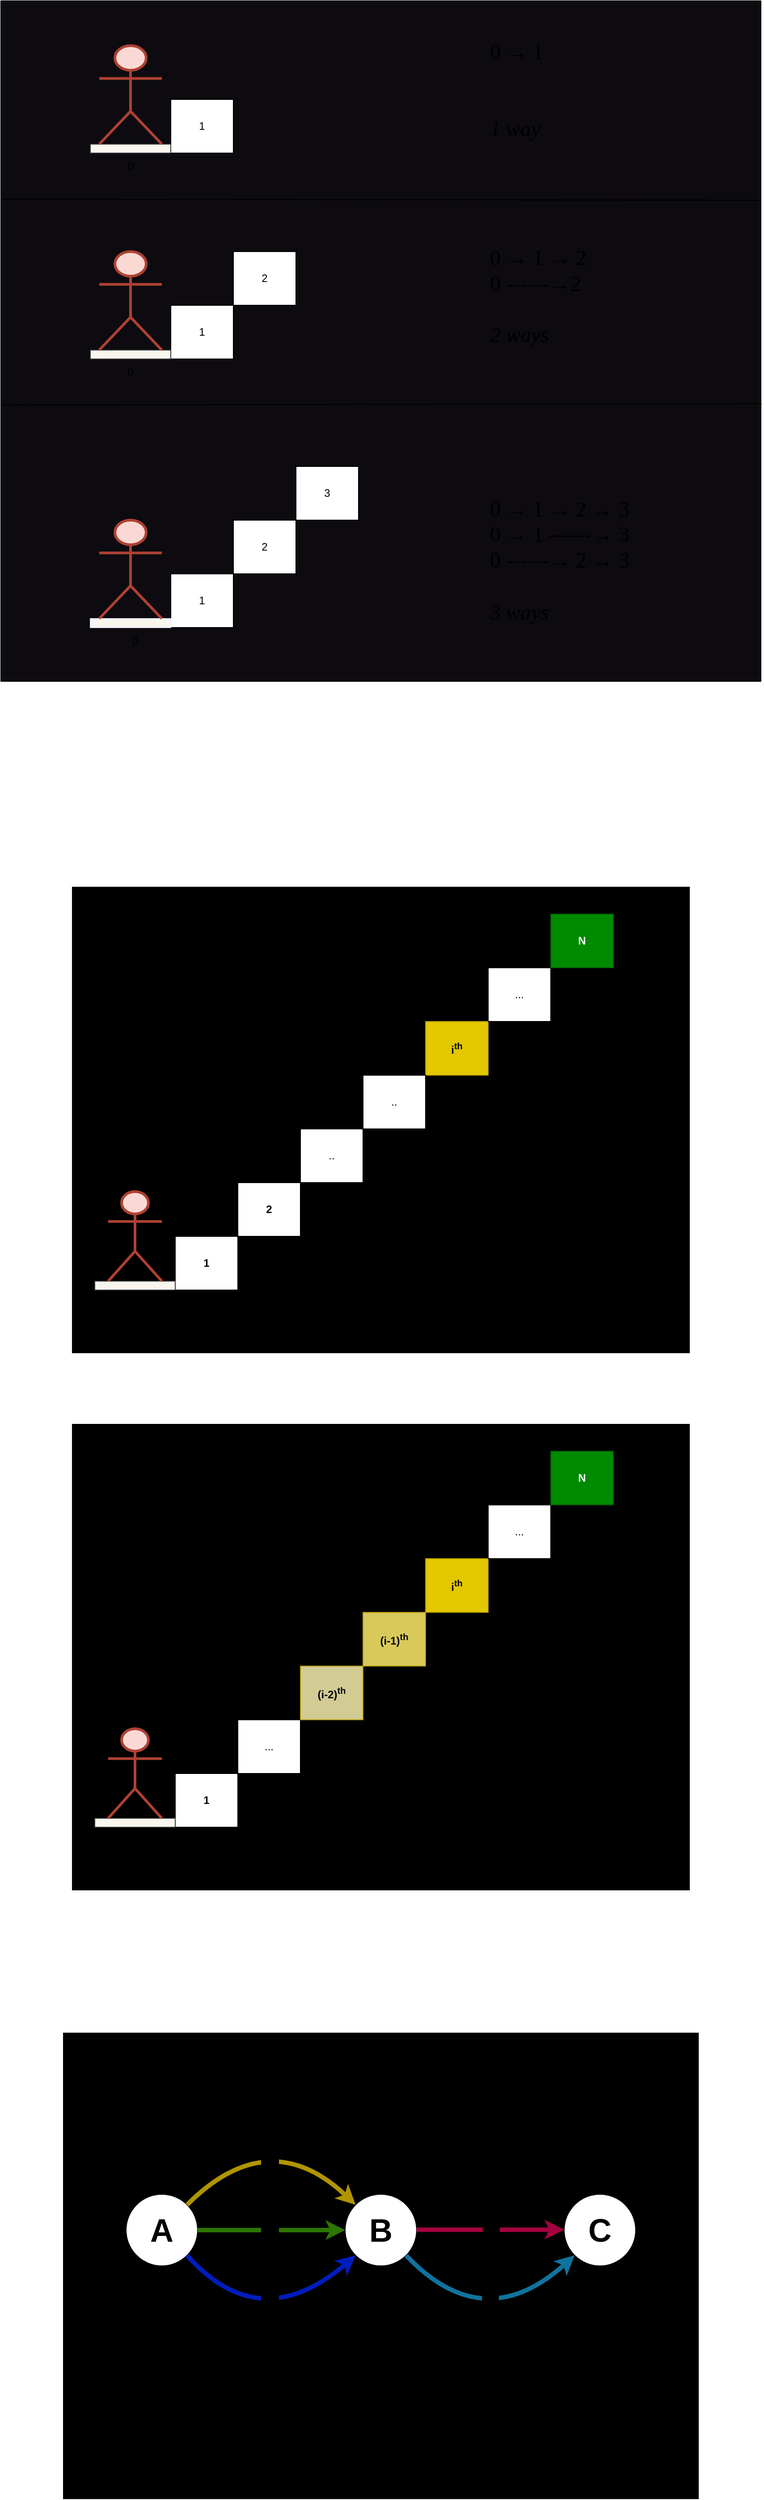 <mxfile version="21.6.5" type="device">
  <diagram name="Page-1" id="QfoNCYvh09NZyEld1Dd6">
    <mxGraphModel dx="1825" dy="1730" grid="1" gridSize="10" guides="1" tooltips="1" connect="1" arrows="1" fold="1" page="1" pageScale="1" pageWidth="850" pageHeight="1100" math="0" shadow="0">
      <root>
        <mxCell id="0" />
        <mxCell id="1" parent="0" />
        <mxCell id="5FsiTKE4B6nF_SysqnlO-53" value="" style="rounded=0;whiteSpace=wrap;html=1;container=0;fillColor=#000000;" vertex="1" parent="1">
          <mxGeometry x="-40" y="880" width="690" height="520" as="geometry" />
        </mxCell>
        <mxCell id="5FsiTKE4B6nF_SysqnlO-1" value="" style="rounded=0;whiteSpace=wrap;html=1;fillColor=#0D0B0F;" vertex="1" parent="1">
          <mxGeometry x="-120" y="-110" width="850" height="760" as="geometry" />
        </mxCell>
        <mxCell id="5FsiTKE4B6nF_SysqnlO-7" value="1" style="rounded=0;whiteSpace=wrap;html=1;" vertex="1" parent="1">
          <mxGeometry x="70" y="230" width="70" height="60" as="geometry" />
        </mxCell>
        <mxCell id="5FsiTKE4B6nF_SysqnlO-8" value="2" style="rounded=0;whiteSpace=wrap;html=1;" vertex="1" parent="1">
          <mxGeometry x="140" y="170" width="70" height="60" as="geometry" />
        </mxCell>
        <mxCell id="5FsiTKE4B6nF_SysqnlO-15" value="" style="group" vertex="1" connectable="0" parent="1">
          <mxGeometry x="-20" y="170" width="90" height="120" as="geometry" />
        </mxCell>
        <mxCell id="5FsiTKE4B6nF_SysqnlO-12" value="" style="rounded=0;whiteSpace=wrap;html=1;fillColor=#f9f7ed;strokeColor=#36393d;" vertex="1" parent="5FsiTKE4B6nF_SysqnlO-15">
          <mxGeometry y="110" width="90" height="10" as="geometry" />
        </mxCell>
        <mxCell id="5FsiTKE4B6nF_SysqnlO-13" value="" style="shape=umlActor;verticalLabelPosition=bottom;verticalAlign=top;html=1;outlineConnect=0;fillColor=#fad9d5;strokeColor=#ae4132;strokeWidth=3;" vertex="1" parent="5FsiTKE4B6nF_SysqnlO-15">
          <mxGeometry x="10" width="70" height="110" as="geometry" />
        </mxCell>
        <mxCell id="5FsiTKE4B6nF_SysqnlO-37" value="" style="group" vertex="1" connectable="0" parent="1">
          <mxGeometry x="-20" y="-60" width="160" height="150" as="geometry" />
        </mxCell>
        <mxCell id="5FsiTKE4B6nF_SysqnlO-6" value="1" style="rounded=0;whiteSpace=wrap;html=1;" vertex="1" parent="5FsiTKE4B6nF_SysqnlO-37">
          <mxGeometry x="90" y="60" width="70" height="60" as="geometry" />
        </mxCell>
        <mxCell id="5FsiTKE4B6nF_SysqnlO-26" value="" style="group" vertex="1" connectable="0" parent="5FsiTKE4B6nF_SysqnlO-37">
          <mxGeometry width="90" height="120" as="geometry" />
        </mxCell>
        <mxCell id="5FsiTKE4B6nF_SysqnlO-27" value="" style="rounded=0;whiteSpace=wrap;html=1;fillColor=#f9f7ed;strokeColor=#36393d;" vertex="1" parent="5FsiTKE4B6nF_SysqnlO-26">
          <mxGeometry y="110" width="90" height="10" as="geometry" />
        </mxCell>
        <mxCell id="5FsiTKE4B6nF_SysqnlO-28" value="" style="shape=umlActor;verticalLabelPosition=bottom;verticalAlign=top;html=1;outlineConnect=0;fillColor=#fad9d5;strokeColor=#ae4132;strokeWidth=3;" vertex="1" parent="5FsiTKE4B6nF_SysqnlO-26">
          <mxGeometry x="10" width="70" height="110" as="geometry" />
        </mxCell>
        <mxCell id="5FsiTKE4B6nF_SysqnlO-33" value="0" style="text;html=1;strokeColor=none;fillColor=none;align=center;verticalAlign=middle;whiteSpace=wrap;rounded=0;" vertex="1" parent="5FsiTKE4B6nF_SysqnlO-37">
          <mxGeometry x="15" y="120" width="60" height="30" as="geometry" />
        </mxCell>
        <mxCell id="5FsiTKE4B6nF_SysqnlO-44" value="0" style="text;html=1;strokeColor=none;fillColor=none;align=center;verticalAlign=middle;whiteSpace=wrap;rounded=0;" vertex="1" parent="1">
          <mxGeometry x="-5" y="290" width="60" height="30" as="geometry" />
        </mxCell>
        <mxCell id="5FsiTKE4B6nF_SysqnlO-46" value="" style="group" vertex="1" connectable="0" parent="1">
          <mxGeometry x="-20" y="410" width="300" height="210" as="geometry" />
        </mxCell>
        <mxCell id="5FsiTKE4B6nF_SysqnlO-32" value="" style="group" vertex="1" connectable="0" parent="5FsiTKE4B6nF_SysqnlO-46">
          <mxGeometry width="300" height="180" as="geometry" />
        </mxCell>
        <mxCell id="5FsiTKE4B6nF_SysqnlO-2" value="1" style="rounded=0;whiteSpace=wrap;html=1;" vertex="1" parent="5FsiTKE4B6nF_SysqnlO-32">
          <mxGeometry x="90" y="120" width="70" height="60" as="geometry" />
        </mxCell>
        <mxCell id="5FsiTKE4B6nF_SysqnlO-3" value="2" style="rounded=0;whiteSpace=wrap;html=1;" vertex="1" parent="5FsiTKE4B6nF_SysqnlO-32">
          <mxGeometry x="160" y="60" width="70" height="60" as="geometry" />
        </mxCell>
        <mxCell id="5FsiTKE4B6nF_SysqnlO-4" value="3" style="rounded=0;whiteSpace=wrap;html=1;" vertex="1" parent="5FsiTKE4B6nF_SysqnlO-32">
          <mxGeometry x="230" width="70" height="60" as="geometry" />
        </mxCell>
        <mxCell id="5FsiTKE4B6nF_SysqnlO-19" value="" style="group" vertex="1" connectable="0" parent="5FsiTKE4B6nF_SysqnlO-32">
          <mxGeometry y="60" width="90" height="120" as="geometry" />
        </mxCell>
        <mxCell id="5FsiTKE4B6nF_SysqnlO-20" value="" style="rounded=0;whiteSpace=wrap;html=1;fillColor=#f9f7ed;strokeColor=#E8E9FF;" vertex="1" parent="5FsiTKE4B6nF_SysqnlO-19">
          <mxGeometry y="110" width="90" height="10" as="geometry" />
        </mxCell>
        <mxCell id="5FsiTKE4B6nF_SysqnlO-21" value="" style="shape=umlActor;verticalLabelPosition=bottom;verticalAlign=top;html=1;outlineConnect=0;strokeWidth=3;fillColor=#fad9d5;strokeColor=#ae4132;" vertex="1" parent="5FsiTKE4B6nF_SysqnlO-19">
          <mxGeometry x="10" width="70" height="110" as="geometry" />
        </mxCell>
        <mxCell id="5FsiTKE4B6nF_SysqnlO-45" value="0" style="text;html=1;strokeColor=none;fillColor=none;align=center;verticalAlign=middle;whiteSpace=wrap;rounded=0;" vertex="1" parent="5FsiTKE4B6nF_SysqnlO-46">
          <mxGeometry x="20" y="180" width="60" height="30" as="geometry" />
        </mxCell>
        <mxCell id="5FsiTKE4B6nF_SysqnlO-48" value="&lt;font style=&quot;font-size: 24px;&quot;&gt;&lt;font face=&quot;Verdana&quot;&gt;0 → 1 → 2&lt;br&gt;0 ------→2&lt;br&gt;&lt;br&gt;&lt;i&gt;2 ways&lt;/i&gt;&lt;/font&gt;&lt;br&gt;&lt;/font&gt;" style="text;html=1;strokeColor=none;fillColor=none;align=left;verticalAlign=middle;whiteSpace=wrap;rounded=0;" vertex="1" parent="1">
          <mxGeometry x="425" y="160" width="135" height="120" as="geometry" />
        </mxCell>
        <mxCell id="5FsiTKE4B6nF_SysqnlO-49" value="&lt;font style=&quot;font-size: 24px;&quot;&gt;&lt;font face=&quot;Verdana&quot;&gt;0 → 1 → 2 → 3&lt;br&gt;0 → 1 ------→ 3&lt;br&gt;0 ------→ 2 → 3&lt;br&gt;&lt;br&gt;&lt;i&gt;3 ways&lt;/i&gt;&lt;/font&gt;&lt;br&gt;&lt;/font&gt;" style="text;html=1;strokeColor=none;fillColor=none;align=left;verticalAlign=middle;whiteSpace=wrap;rounded=0;" vertex="1" parent="1">
          <mxGeometry x="425" y="455" width="220" height="120" as="geometry" />
        </mxCell>
        <mxCell id="5FsiTKE4B6nF_SysqnlO-50" value="&lt;font style=&quot;font-size: 24px;&quot;&gt;&lt;font face=&quot;Verdana&quot;&gt;0 → 1&amp;nbsp;&lt;br&gt;&lt;br&gt;&lt;br&gt;&lt;i&gt;1 way&lt;/i&gt;&lt;/font&gt;&lt;br&gt;&lt;/font&gt;" style="text;html=1;strokeColor=none;fillColor=none;align=left;verticalAlign=middle;whiteSpace=wrap;rounded=0;" vertex="1" parent="1">
          <mxGeometry x="425" y="-70" width="135" height="120" as="geometry" />
        </mxCell>
        <mxCell id="5FsiTKE4B6nF_SysqnlO-51" value="" style="endArrow=none;html=1;rounded=0;exitX=0.003;exitY=0.312;exitDx=0;exitDy=0;exitPerimeter=0;entryX=1;entryY=0.293;entryDx=0;entryDy=0;entryPerimeter=0;" edge="1" parent="1" target="5FsiTKE4B6nF_SysqnlO-1">
          <mxGeometry width="50" height="50" relative="1" as="geometry">
            <mxPoint x="-120.0" y="111.42" as="sourcePoint" />
            <mxPoint x="780" y="110" as="targetPoint" />
          </mxGeometry>
        </mxCell>
        <mxCell id="5FsiTKE4B6nF_SysqnlO-52" value="" style="endArrow=none;html=1;rounded=0;exitX=0.002;exitY=0.65;exitDx=0;exitDy=0;exitPerimeter=0;entryX=1.001;entryY=0.592;entryDx=0;entryDy=0;entryPerimeter=0;" edge="1" parent="1" target="5FsiTKE4B6nF_SysqnlO-1">
          <mxGeometry width="50" height="50" relative="1" as="geometry">
            <mxPoint x="-118.0" y="341.5" as="sourcePoint" />
            <mxPoint x="850.06" y="340" as="targetPoint" />
          </mxGeometry>
        </mxCell>
        <mxCell id="5FsiTKE4B6nF_SysqnlO-79" value="" style="group" vertex="1" connectable="0" parent="1">
          <mxGeometry x="-15" y="910" width="580" height="460" as="geometry" />
        </mxCell>
        <mxCell id="5FsiTKE4B6nF_SysqnlO-60" value="&lt;b&gt;1&lt;/b&gt;" style="rounded=0;whiteSpace=wrap;html=1;" vertex="1" parent="5FsiTKE4B6nF_SysqnlO-79">
          <mxGeometry x="90" y="360" width="70" height="60" as="geometry" />
        </mxCell>
        <mxCell id="5FsiTKE4B6nF_SysqnlO-54" value="&lt;b&gt;2&lt;/b&gt;" style="rounded=0;whiteSpace=wrap;html=1;" vertex="1" parent="5FsiTKE4B6nF_SysqnlO-79">
          <mxGeometry x="160" y="300" width="70" height="60" as="geometry" />
        </mxCell>
        <mxCell id="5FsiTKE4B6nF_SysqnlO-55" value=".." style="rounded=0;whiteSpace=wrap;html=1;" vertex="1" parent="5FsiTKE4B6nF_SysqnlO-79">
          <mxGeometry x="230" y="240" width="70" height="60" as="geometry" />
        </mxCell>
        <mxCell id="5FsiTKE4B6nF_SysqnlO-56" value="&lt;b&gt;i&lt;sup&gt;th&lt;/sup&gt;&lt;/b&gt;" style="rounded=0;whiteSpace=wrap;html=1;fillColor=#e3c800;fontColor=#000000;strokeColor=#B09500;" vertex="1" parent="5FsiTKE4B6nF_SysqnlO-79">
          <mxGeometry x="370" y="120" width="70" height="60" as="geometry" />
        </mxCell>
        <mxCell id="5FsiTKE4B6nF_SysqnlO-57" value="..." style="rounded=0;whiteSpace=wrap;html=1;" vertex="1" parent="5FsiTKE4B6nF_SysqnlO-79">
          <mxGeometry x="440" y="60" width="70" height="60" as="geometry" />
        </mxCell>
        <mxCell id="5FsiTKE4B6nF_SysqnlO-58" value="&lt;b&gt;N&lt;/b&gt;" style="rounded=0;whiteSpace=wrap;html=1;fillColor=#008a00;fontColor=#ffffff;strokeColor=#005700;" vertex="1" parent="5FsiTKE4B6nF_SysqnlO-79">
          <mxGeometry x="510" width="70" height="60" as="geometry" />
        </mxCell>
        <mxCell id="5FsiTKE4B6nF_SysqnlO-61" value="" style="rounded=0;whiteSpace=wrap;html=1;fillColor=#f9f7ed;strokeColor=#36393d;" vertex="1" parent="5FsiTKE4B6nF_SysqnlO-79">
          <mxGeometry y="410" width="90" height="10" as="geometry" />
        </mxCell>
        <mxCell id="5FsiTKE4B6nF_SysqnlO-66" value="&lt;b&gt;0&lt;/b&gt;" style="text;html=1;strokeColor=none;fillColor=none;align=center;verticalAlign=middle;whiteSpace=wrap;rounded=0;" vertex="1" parent="5FsiTKE4B6nF_SysqnlO-79">
          <mxGeometry x="15" y="430" width="60" height="30" as="geometry" />
        </mxCell>
        <mxCell id="5FsiTKE4B6nF_SysqnlO-67" value=".." style="rounded=0;whiteSpace=wrap;html=1;" vertex="1" parent="5FsiTKE4B6nF_SysqnlO-79">
          <mxGeometry x="300" y="180" width="70" height="60" as="geometry" />
        </mxCell>
        <mxCell id="5FsiTKE4B6nF_SysqnlO-75" value="" style="shape=umlActor;verticalLabelPosition=bottom;verticalAlign=top;html=1;outlineConnect=0;fillColor=#fad9d5;strokeColor=#ae4132;strokeWidth=3;" vertex="1" parent="5FsiTKE4B6nF_SysqnlO-79">
          <mxGeometry x="15" y="310" width="60" height="100" as="geometry" />
        </mxCell>
        <mxCell id="5FsiTKE4B6nF_SysqnlO-99" value="&lt;i&gt;This is the state of reaching the i&lt;sup&gt;th&lt;/sup&gt; stair&lt;/i&gt;&lt;sup&gt;&lt;br&gt;&lt;/sup&gt;" style="text;html=1;strokeColor=none;fillColor=none;align=center;verticalAlign=middle;whiteSpace=wrap;rounded=0;" vertex="1" parent="5FsiTKE4B6nF_SysqnlO-79">
          <mxGeometry x="475" y="220" width="87.5" height="70" as="geometry" />
        </mxCell>
        <mxCell id="5FsiTKE4B6nF_SysqnlO-98" value="" style="endArrow=classic;html=1;rounded=0;entryX=1;entryY=1;entryDx=0;entryDy=0;exitX=-0.005;exitY=0.119;exitDx=0;exitDy=0;exitPerimeter=0;" edge="1" parent="5FsiTKE4B6nF_SysqnlO-79" source="5FsiTKE4B6nF_SysqnlO-99" target="5FsiTKE4B6nF_SysqnlO-56">
          <mxGeometry width="50" height="50" relative="1" as="geometry">
            <mxPoint x="415" y="250" as="sourcePoint" />
            <mxPoint x="465" y="200" as="targetPoint" />
          </mxGeometry>
        </mxCell>
        <mxCell id="5FsiTKE4B6nF_SysqnlO-81" value="" style="rounded=0;whiteSpace=wrap;html=1;container=0;fillColor=#000000;" vertex="1" parent="1">
          <mxGeometry x="-40" y="1480" width="690" height="520" as="geometry" />
        </mxCell>
        <mxCell id="5FsiTKE4B6nF_SysqnlO-82" value="" style="group" vertex="1" connectable="0" parent="1">
          <mxGeometry x="-15" y="1510" width="615" height="460" as="geometry" />
        </mxCell>
        <mxCell id="5FsiTKE4B6nF_SysqnlO-83" value="&lt;b&gt;1&lt;/b&gt;" style="rounded=0;whiteSpace=wrap;html=1;" vertex="1" parent="5FsiTKE4B6nF_SysqnlO-82">
          <mxGeometry x="90" y="360" width="70" height="60" as="geometry" />
        </mxCell>
        <mxCell id="5FsiTKE4B6nF_SysqnlO-84" value="..." style="rounded=0;whiteSpace=wrap;html=1;" vertex="1" parent="5FsiTKE4B6nF_SysqnlO-82">
          <mxGeometry x="160" y="300" width="70" height="60" as="geometry" />
        </mxCell>
        <mxCell id="5FsiTKE4B6nF_SysqnlO-85" value="&lt;b&gt;(i-2)&lt;sup&gt;th&lt;/sup&gt;&lt;/b&gt;" style="rounded=0;whiteSpace=wrap;html=1;fillColor=#d2cb93;fontColor=#000000;strokeColor=#B09500;" vertex="1" parent="5FsiTKE4B6nF_SysqnlO-82">
          <mxGeometry x="230" y="240" width="70" height="60" as="geometry" />
        </mxCell>
        <mxCell id="5FsiTKE4B6nF_SysqnlO-86" value="&lt;b&gt;i&lt;sup&gt;th&lt;/sup&gt;&lt;/b&gt;" style="rounded=0;whiteSpace=wrap;html=1;fillColor=#e3c800;fontColor=#000000;strokeColor=#B09500;" vertex="1" parent="5FsiTKE4B6nF_SysqnlO-82">
          <mxGeometry x="370" y="120" width="70" height="60" as="geometry" />
        </mxCell>
        <mxCell id="5FsiTKE4B6nF_SysqnlO-87" value="..." style="rounded=0;whiteSpace=wrap;html=1;" vertex="1" parent="5FsiTKE4B6nF_SysqnlO-82">
          <mxGeometry x="440" y="60" width="70" height="60" as="geometry" />
        </mxCell>
        <mxCell id="5FsiTKE4B6nF_SysqnlO-88" value="&lt;b&gt;N&lt;/b&gt;" style="rounded=0;whiteSpace=wrap;html=1;fillColor=#008a00;fontColor=#ffffff;strokeColor=#005700;" vertex="1" parent="5FsiTKE4B6nF_SysqnlO-82">
          <mxGeometry x="510" width="70" height="60" as="geometry" />
        </mxCell>
        <mxCell id="5FsiTKE4B6nF_SysqnlO-89" value="" style="rounded=0;whiteSpace=wrap;html=1;fillColor=#f9f7ed;strokeColor=#36393d;" vertex="1" parent="5FsiTKE4B6nF_SysqnlO-82">
          <mxGeometry y="410" width="90" height="10" as="geometry" />
        </mxCell>
        <mxCell id="5FsiTKE4B6nF_SysqnlO-90" value="&lt;b&gt;0&lt;/b&gt;" style="text;html=1;strokeColor=none;fillColor=none;align=center;verticalAlign=middle;whiteSpace=wrap;rounded=0;" vertex="1" parent="5FsiTKE4B6nF_SysqnlO-82">
          <mxGeometry x="15" y="430" width="60" height="30" as="geometry" />
        </mxCell>
        <mxCell id="5FsiTKE4B6nF_SysqnlO-91" value="&lt;b&gt;(i-1)&lt;sup&gt;th&lt;/sup&gt;&lt;/b&gt;" style="rounded=0;whiteSpace=wrap;html=1;fillColor=#d8c95a;fontColor=#000000;strokeColor=#B09500;" vertex="1" parent="5FsiTKE4B6nF_SysqnlO-82">
          <mxGeometry x="300" y="180" width="70" height="60" as="geometry" />
        </mxCell>
        <mxCell id="5FsiTKE4B6nF_SysqnlO-92" value="" style="shape=umlActor;verticalLabelPosition=bottom;verticalAlign=top;html=1;outlineConnect=0;fillColor=#fad9d5;strokeColor=#ae4132;strokeWidth=3;" vertex="1" parent="5FsiTKE4B6nF_SysqnlO-82">
          <mxGeometry x="15" y="310" width="60" height="100" as="geometry" />
        </mxCell>
        <mxCell id="5FsiTKE4B6nF_SysqnlO-93" value="" style="endArrow=classic;html=1;rounded=0;entryX=1;entryY=1;entryDx=0;entryDy=0;" edge="1" parent="5FsiTKE4B6nF_SysqnlO-82" target="5FsiTKE4B6nF_SysqnlO-91">
          <mxGeometry width="50" height="50" relative="1" as="geometry">
            <mxPoint x="405" y="330" as="sourcePoint" />
            <mxPoint x="455" y="280" as="targetPoint" />
          </mxGeometry>
        </mxCell>
        <mxCell id="5FsiTKE4B6nF_SysqnlO-94" value="&lt;i&gt;penultimate states&lt;/i&gt;" style="text;html=1;strokeColor=none;fillColor=none;align=center;verticalAlign=middle;whiteSpace=wrap;rounded=0;" vertex="1" parent="5FsiTKE4B6nF_SysqnlO-82">
          <mxGeometry x="405" y="330" width="75" height="30" as="geometry" />
        </mxCell>
        <mxCell id="5FsiTKE4B6nF_SysqnlO-95" value="" style="endArrow=classic;html=1;rounded=0;exitX=0;exitY=0.5;exitDx=0;exitDy=0;entryX=1;entryY=1;entryDx=0;entryDy=0;" edge="1" parent="5FsiTKE4B6nF_SysqnlO-82" source="5FsiTKE4B6nF_SysqnlO-94" target="5FsiTKE4B6nF_SysqnlO-85">
          <mxGeometry width="50" height="50" relative="1" as="geometry">
            <mxPoint x="345" y="380" as="sourcePoint" />
            <mxPoint x="395" y="330" as="targetPoint" />
          </mxGeometry>
        </mxCell>
        <mxCell id="5FsiTKE4B6nF_SysqnlO-96" value="&lt;i&gt;No. of distict ways to reach i&lt;sup&gt;th&lt;/sup&gt; stair&lt;/i&gt;" style="text;html=1;strokeColor=none;fillColor=none;align=center;verticalAlign=middle;whiteSpace=wrap;rounded=0;" vertex="1" parent="5FsiTKE4B6nF_SysqnlO-82">
          <mxGeometry x="445" y="195" width="85" height="55" as="geometry" />
        </mxCell>
        <mxCell id="5FsiTKE4B6nF_SysqnlO-97" value="&lt;i&gt;=&amp;nbsp; &amp;nbsp;ways ( i )&lt;/i&gt;" style="text;html=1;strokeColor=none;fillColor=none;align=center;verticalAlign=middle;whiteSpace=wrap;rounded=0;" vertex="1" parent="5FsiTKE4B6nF_SysqnlO-82">
          <mxGeometry x="530" y="195" width="85" height="55" as="geometry" />
        </mxCell>
        <mxCell id="5FsiTKE4B6nF_SysqnlO-102" value="" style="rounded=0;whiteSpace=wrap;html=1;container=0;fillColor=#000000;labelBackgroundColor=#000000;" vertex="1" parent="1">
          <mxGeometry x="-50" y="2160" width="710" height="520" as="geometry" />
        </mxCell>
        <mxCell id="5FsiTKE4B6nF_SysqnlO-103" value="&lt;font style=&quot;font-size: 36px;&quot;&gt;A&lt;/font&gt;" style="ellipse;whiteSpace=wrap;html=1;aspect=fixed;fontStyle=1" vertex="1" parent="1">
          <mxGeometry x="20" y="2340" width="80" height="80" as="geometry" />
        </mxCell>
        <mxCell id="5FsiTKE4B6nF_SysqnlO-104" value="&lt;font style=&quot;font-size: 36px;&quot;&gt;C&lt;/font&gt;" style="ellipse;whiteSpace=wrap;html=1;aspect=fixed;fontStyle=1" vertex="1" parent="1">
          <mxGeometry x="510" y="2340" width="80" height="80" as="geometry" />
        </mxCell>
        <mxCell id="5FsiTKE4B6nF_SysqnlO-105" value="&lt;font style=&quot;font-size: 36px;&quot;&gt;B&lt;/font&gt;" style="ellipse;whiteSpace=wrap;html=1;aspect=fixed;fontStyle=1" vertex="1" parent="1">
          <mxGeometry x="265" y="2340" width="80" height="80" as="geometry" />
        </mxCell>
        <mxCell id="5FsiTKE4B6nF_SysqnlO-109" value="" style="curved=1;endArrow=classic;html=1;rounded=0;exitX=1;exitY=0;exitDx=0;exitDy=0;entryX=0;entryY=0;entryDx=0;entryDy=0;strokeWidth=5;fillColor=#e3c800;strokeColor=#B09500;" edge="1" parent="1" source="5FsiTKE4B6nF_SysqnlO-103" target="5FsiTKE4B6nF_SysqnlO-105">
          <mxGeometry width="50" height="50" relative="1" as="geometry">
            <mxPoint x="90" y="2330" as="sourcePoint" />
            <mxPoint x="140" y="2280" as="targetPoint" />
            <Array as="points">
              <mxPoint x="180" y="2260" />
            </Array>
          </mxGeometry>
        </mxCell>
        <mxCell id="5FsiTKE4B6nF_SysqnlO-114" value="&lt;font style=&quot;font-size: 18px;&quot;&gt;&amp;nbsp;1&amp;nbsp;&lt;/font&gt;" style="edgeLabel;html=1;align=center;verticalAlign=middle;resizable=0;points=[];labelBackgroundColor=#000000;" vertex="1" connectable="0" parent="5FsiTKE4B6nF_SysqnlO-109">
          <mxGeometry x="0.187" y="-27" relative="1" as="geometry">
            <mxPoint x="-1" y="2" as="offset" />
          </mxGeometry>
        </mxCell>
        <mxCell id="5FsiTKE4B6nF_SysqnlO-110" value="" style="curved=1;endArrow=classic;html=1;rounded=0;exitX=1;exitY=1;exitDx=0;exitDy=0;entryX=0;entryY=1;entryDx=0;entryDy=0;strokeWidth=5;fillColor=#0050ef;strokeColor=#001DBC;" edge="1" parent="1" source="5FsiTKE4B6nF_SysqnlO-103" target="5FsiTKE4B6nF_SysqnlO-105">
          <mxGeometry width="50" height="50" relative="1" as="geometry">
            <mxPoint x="76" y="2492" as="sourcePoint" />
            <mxPoint x="265" y="2492" as="targetPoint" />
            <Array as="points">
              <mxPoint x="170" y="2500" />
            </Array>
          </mxGeometry>
        </mxCell>
        <mxCell id="5FsiTKE4B6nF_SysqnlO-117" value="&lt;font style=&quot;font-size: 18px;&quot;&gt;&amp;nbsp;3&amp;nbsp;&lt;/font&gt;" style="edgeLabel;html=1;align=center;verticalAlign=middle;resizable=0;points=[];labelBackgroundColor=#000000;" vertex="1" connectable="0" parent="5FsiTKE4B6nF_SysqnlO-110">
          <mxGeometry x="0.177" y="32" relative="1" as="geometry">
            <mxPoint x="6" as="offset" />
          </mxGeometry>
        </mxCell>
        <mxCell id="5FsiTKE4B6nF_SysqnlO-111" value="" style="curved=1;endArrow=classic;html=1;rounded=0;entryX=0;entryY=0.5;entryDx=0;entryDy=0;strokeWidth=5;fillColor=#60a917;strokeColor=#2D7600;" edge="1" parent="1" target="5FsiTKE4B6nF_SysqnlO-105">
          <mxGeometry width="50" height="50" relative="1" as="geometry">
            <mxPoint x="100" y="2380" as="sourcePoint" />
            <mxPoint x="289" y="2380" as="targetPoint" />
            <Array as="points" />
          </mxGeometry>
        </mxCell>
        <mxCell id="5FsiTKE4B6nF_SysqnlO-115" value="&lt;font style=&quot;font-size: 18px;&quot;&gt;&amp;nbsp;2&amp;nbsp;&lt;/font&gt;" style="edgeLabel;html=1;align=center;verticalAlign=middle;resizable=0;points=[];labelBackgroundColor=#000000;" vertex="1" connectable="0" parent="5FsiTKE4B6nF_SysqnlO-111">
          <mxGeometry x="-0.096" y="5" relative="1" as="geometry">
            <mxPoint x="5" y="5" as="offset" />
          </mxGeometry>
        </mxCell>
        <mxCell id="5FsiTKE4B6nF_SysqnlO-112" value="" style="curved=1;endArrow=classic;html=1;rounded=0;entryX=0;entryY=0.5;entryDx=0;entryDy=0;strokeWidth=5;fillColor=#d80073;strokeColor=#A50040;" edge="1" parent="1">
          <mxGeometry width="50" height="50" relative="1" as="geometry">
            <mxPoint x="345" y="2379.58" as="sourcePoint" />
            <mxPoint x="510" y="2379.58" as="targetPoint" />
            <Array as="points" />
          </mxGeometry>
        </mxCell>
        <mxCell id="5FsiTKE4B6nF_SysqnlO-118" value="&lt;font style=&quot;font-size: 18px;&quot;&gt;&amp;nbsp;x&amp;nbsp;&lt;/font&gt;" style="edgeLabel;html=1;align=center;verticalAlign=middle;resizable=0;points=[];labelBackgroundColor=#000000;" vertex="1" connectable="0" parent="5FsiTKE4B6nF_SysqnlO-112">
          <mxGeometry x="0.09" y="-2" relative="1" as="geometry">
            <mxPoint x="-7" y="-2" as="offset" />
          </mxGeometry>
        </mxCell>
        <mxCell id="5FsiTKE4B6nF_SysqnlO-113" value="" style="curved=1;endArrow=classic;html=1;rounded=0;entryX=0;entryY=1;entryDx=0;entryDy=0;strokeWidth=5;fillColor=#b1ddf0;strokeColor=#10739e;exitX=1;exitY=1;exitDx=0;exitDy=0;" edge="1" parent="1" source="5FsiTKE4B6nF_SysqnlO-105" target="5FsiTKE4B6nF_SysqnlO-104">
          <mxGeometry width="50" height="50" relative="1" as="geometry">
            <mxPoint x="330" y="2410" as="sourcePoint" />
            <mxPoint x="495" y="2410" as="targetPoint" />
            <Array as="points">
              <mxPoint x="420" y="2500" />
            </Array>
          </mxGeometry>
        </mxCell>
        <mxCell id="5FsiTKE4B6nF_SysqnlO-119" value="&lt;font style=&quot;font-size: 18px;&quot;&gt;&amp;nbsp;y&amp;nbsp;&lt;/font&gt;" style="edgeLabel;html=1;align=center;verticalAlign=middle;resizable=0;points=[];labelBackgroundColor=#000000;" vertex="1" connectable="0" parent="5FsiTKE4B6nF_SysqnlO-113">
          <mxGeometry x="0.211" y="28" relative="1" as="geometry">
            <mxPoint x="1" as="offset" />
          </mxGeometry>
        </mxCell>
        <mxCell id="5FsiTKE4B6nF_SysqnlO-121" value="&lt;div style=&quot;&quot;&gt;&lt;font style=&quot;font-size: 18px;&quot;&gt;&lt;span style=&quot;background-color: initial;&quot;&gt;1, x&lt;/span&gt;&lt;span style=&quot;background-color: initial; white-space: pre;&quot;&gt;&#x9;&lt;/span&gt;&lt;span style=&quot;background-color: initial; white-space: pre;&quot;&gt;&#x9;&lt;/span&gt;&lt;span style=&quot;background-color: initial;&quot;&gt;2, x&amp;nbsp;&lt;/span&gt;&lt;span style=&quot;background-color: initial; white-space: pre;&quot;&gt;&#x9;&lt;/span&gt;&lt;span style=&quot;background-color: initial; white-space: pre;&quot;&gt;&#x9;&lt;/span&gt;&lt;span style=&quot;background-color: initial;&quot;&gt;3, x&lt;/span&gt;&lt;/font&gt;&lt;/div&gt;&lt;div style=&quot;&quot;&gt;&lt;font style=&quot;font-size: 18px;&quot;&gt;&lt;span style=&quot;background-color: initial;&quot;&gt;1, y &lt;/span&gt;&lt;span style=&quot;background-color: initial; white-space: pre;&quot;&gt;&#x9;&lt;/span&gt;&lt;span style=&quot;background-color: initial; white-space: pre;&quot;&gt;&#x9;&lt;/span&gt;&lt;span style=&quot;background-color: initial;&quot;&gt;2, y&lt;/span&gt;&lt;span style=&quot;background-color: initial; white-space: pre;&quot;&gt;&#x9;&lt;/span&gt;&lt;span style=&quot;background-color: initial; white-space: pre;&quot;&gt;&#x9;&lt;/span&gt;&lt;span style=&quot;background-color: initial;&quot;&gt;3, y&lt;/span&gt;&lt;/font&gt;&lt;/div&gt;" style="text;html=1;strokeColor=none;fillColor=none;align=left;verticalAlign=middle;whiteSpace=wrap;rounded=0;" vertex="1" parent="1">
          <mxGeometry x="290" y="2540" width="210" height="60" as="geometry" />
        </mxCell>
        <mxCell id="5FsiTKE4B6nF_SysqnlO-122" value="&lt;font style=&quot;font-size: 18px;&quot;&gt;Number of ways to reach from A to C&lt;/font&gt;" style="text;html=1;strokeColor=none;fillColor=none;align=center;verticalAlign=middle;whiteSpace=wrap;rounded=0;fontStyle=2" vertex="1" parent="1">
          <mxGeometry x="125" y="2555" width="100" height="30" as="geometry" />
        </mxCell>
      </root>
    </mxGraphModel>
  </diagram>
</mxfile>
